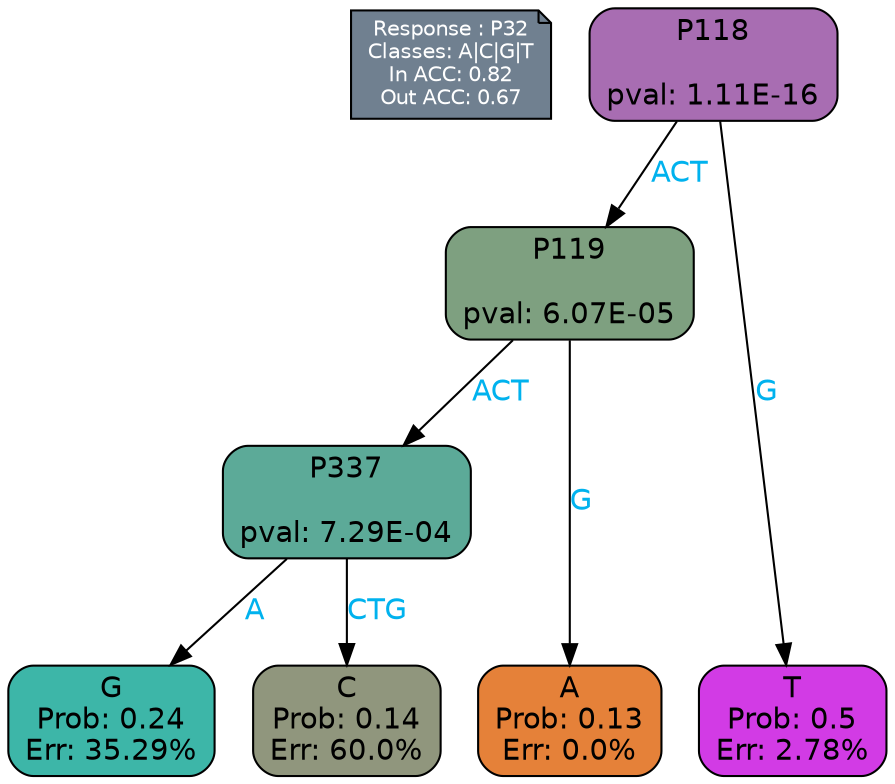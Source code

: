 digraph Tree {
node [shape=box, style="filled, rounded", color="black", fontname=helvetica] ;
graph [ranksep=equally, splines=polylines, bgcolor=transparent, dpi=600] ;
edge [fontname=helvetica] ;
LEGEND [label="Response : P32
Classes: A|C|G|T
In ACC: 0.82
Out ACC: 0.67
",shape=note,align=left,style=filled,fillcolor="slategray",fontcolor="white",fontsize=10];1 [label="P118

pval: 1.11E-16", fillcolor="#a86db2"] ;
2 [label="P119

pval: 6.07E-05", fillcolor="#7ea080"] ;
3 [label="P337

pval: 7.29E-04", fillcolor="#5caa98"] ;
4 [label="G
Prob: 0.24
Err: 35.29%", fillcolor="#3db6a8"] ;
5 [label="C
Prob: 0.14
Err: 60.0%", fillcolor="#90967d"] ;
6 [label="A
Prob: 0.13
Err: 0.0%", fillcolor="#e58139"] ;
7 [label="T
Prob: 0.5
Err: 2.78%", fillcolor="#d23be5"] ;
1 -> 2 [label="ACT",fontcolor=deepskyblue2] ;
1 -> 7 [label="G",fontcolor=deepskyblue2] ;
2 -> 3 [label="ACT",fontcolor=deepskyblue2] ;
2 -> 6 [label="G",fontcolor=deepskyblue2] ;
3 -> 4 [label="A",fontcolor=deepskyblue2] ;
3 -> 5 [label="CTG",fontcolor=deepskyblue2] ;
{rank = same; 4;5;6;7;}{rank = same; LEGEND;1;}}